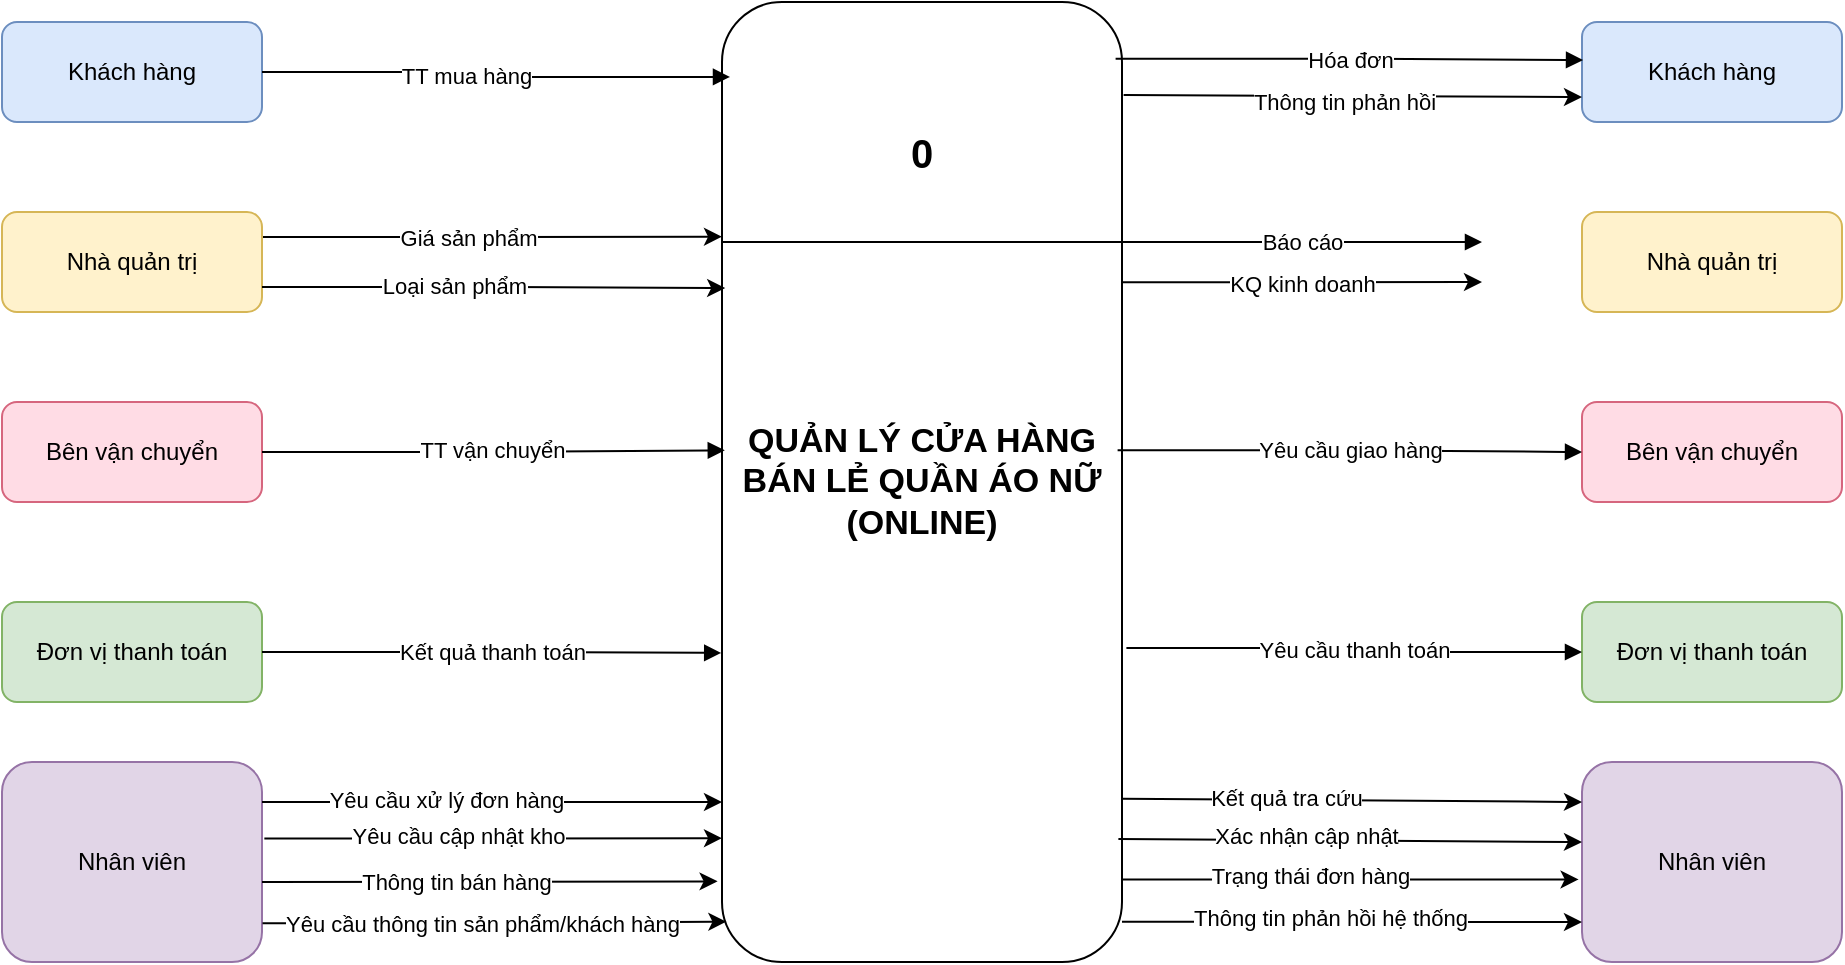 <mxfile version="26.1.1" pages="3">
  <diagram id="DFD_Muc0_Style" name="DFD mức ngữ cảnh">
    <mxGraphModel dx="1500" dy="950" grid="1" gridSize="10" guides="1" tooltips="1" connect="1" arrows="1" fold="1" page="1" pageScale="1" pageWidth="1275" pageHeight="1650" background="#FFFFFF" math="0" shadow="0">
      <root>
        <mxCell id="0" />
        <mxCell id="1" parent="0" />
        <mxCell id="Process0" value="&lt;font style=&quot;font-size: 17px;&quot;&gt;QUẢN LÝ CỬA HÀNG BÁN LẺ QUẦN ÁO NỮ (ONLINE)&lt;/font&gt;" style="shape=rectangle;rounded=1;whiteSpace=wrap;html=1;align=center;verticalAlign=middle;fontSize=14;fontStyle=1;strokeColor=#000000;fillColor=#ffffff;" parent="1" vertex="1">
          <mxGeometry x="420" y="80" width="200" height="480" as="geometry" />
        </mxCell>
        <mxCell id="E1L" value="Khách hàng" style="shape=rectangle;rounded=1;whiteSpace=wrap;html=1;fillColor=#dae8fc;strokeColor=#6c8ebf;fontSize=12;align=center;" parent="1" vertex="1">
          <mxGeometry x="60" y="90" width="130" height="50" as="geometry" />
        </mxCell>
        <mxCell id="Flow1" value="TT mua hàng" style="edgeStyle=elbowEdgeStyle;rounded=1;orthogonalLoop=1;jettySize=auto;html=1;strokeWidth=1;endArrow=block;fontSize=11;entryX=0.02;entryY=0.078;entryDx=0;entryDy=0;entryPerimeter=0;" parent="1" source="E1L" target="Process0" edge="1">
          <mxGeometry x="-0.142" y="-2" relative="1" as="geometry">
            <mxPoint as="offset" />
          </mxGeometry>
        </mxCell>
        <mxCell id="SybfVE6GTZZQ5jV9RY9G-7" style="edgeStyle=orthogonalEdgeStyle;rounded=0;orthogonalLoop=1;jettySize=auto;html=1;exitX=1;exitY=0.25;exitDx=0;exitDy=0;" edge="1" parent="1" source="E2L">
          <mxGeometry relative="1" as="geometry">
            <mxPoint x="420" y="197.333" as="targetPoint" />
          </mxGeometry>
        </mxCell>
        <mxCell id="SybfVE6GTZZQ5jV9RY9G-8" value="Giá sản phẩm" style="edgeLabel;html=1;align=center;verticalAlign=middle;resizable=0;points=[];" vertex="1" connectable="0" parent="SybfVE6GTZZQ5jV9RY9G-7">
          <mxGeometry x="-0.11" relative="1" as="geometry">
            <mxPoint as="offset" />
          </mxGeometry>
        </mxCell>
        <mxCell id="E2L" value="Nhà quản trị" style="shape=rectangle;rounded=1;whiteSpace=wrap;html=1;fillColor=#fff2cc;strokeColor=#d6b656;fontSize=12;align=center;" parent="1" vertex="1">
          <mxGeometry x="60" y="185" width="130" height="50" as="geometry" />
        </mxCell>
        <mxCell id="E3L" value="Bên vận chuyển" style="shape=rectangle;rounded=1;whiteSpace=wrap;html=1;fillColor=#ffdce5;strokeColor=#d6667e;fontSize=12;align=center;" parent="1" vertex="1">
          <mxGeometry x="60" y="280" width="130" height="50" as="geometry" />
        </mxCell>
        <mxCell id="Flow3" value="TT vận chuyển" style="edgeStyle=elbowEdgeStyle;rounded=1;orthogonalLoop=1;jettySize=auto;html=1;strokeWidth=1;endArrow=block;fontSize=11;entryX=0.007;entryY=0.467;entryDx=0;entryDy=0;entryPerimeter=0;" parent="1" source="E3L" target="Process0" edge="1">
          <mxGeometry x="0.006" y="-1" relative="1" as="geometry">
            <mxPoint x="420" y="310" as="targetPoint" />
            <Array as="points" />
            <mxPoint x="-1" y="-1" as="offset" />
          </mxGeometry>
        </mxCell>
        <mxCell id="E4L" value="Đơn vị thanh toán" style="shape=rectangle;rounded=1;whiteSpace=wrap;html=1;fillColor=#d5e8d4;strokeColor=#82b366;fontSize=12;align=center;" parent="1" vertex="1">
          <mxGeometry x="60" y="380" width="130" height="50" as="geometry" />
        </mxCell>
        <mxCell id="Flow4" value="Kết quả thanh toán" style="edgeStyle=elbowEdgeStyle;rounded=1;orthogonalLoop=1;jettySize=auto;html=1;strokeWidth=1;endArrow=block;fontSize=11;entryX=-0.002;entryY=0.678;entryDx=0;entryDy=0;entryPerimeter=0;" parent="1" source="E4L" target="Process0" edge="1">
          <mxGeometry relative="1" as="geometry">
            <mxPoint x="420" y="445" as="targetPoint" />
          </mxGeometry>
        </mxCell>
        <mxCell id="E1R" value="Khách hàng" style="shape=rectangle;rounded=1;whiteSpace=wrap;html=1;fillColor=#dae8fc;strokeColor=#6c8ebf;fontSize=12;align=center;" parent="1" vertex="1">
          <mxGeometry x="850" y="90" width="130" height="50" as="geometry" />
        </mxCell>
        <mxCell id="Flow5" value="Hóa đơn" style="edgeStyle=elbowEdgeStyle;rounded=1;orthogonalLoop=1;jettySize=auto;html=1;strokeWidth=1;endArrow=block;fontSize=11;exitX=0.984;exitY=0.059;exitDx=0;exitDy=0;exitPerimeter=0;entryX=0.004;entryY=0.38;entryDx=0;entryDy=0;entryPerimeter=0;" parent="1" source="Process0" target="E1R" edge="1">
          <mxGeometry relative="1" as="geometry" />
        </mxCell>
        <mxCell id="E2R" value="Nhà quản trị" style="shape=rectangle;rounded=1;whiteSpace=wrap;html=1;fillColor=#fff2cc;strokeColor=#d6b656;fontSize=12;align=center;" parent="1" vertex="1">
          <mxGeometry x="850" y="185" width="130" height="50" as="geometry" />
        </mxCell>
        <mxCell id="Flow6" value="Báo cáo" style="edgeStyle=elbowEdgeStyle;rounded=1;orthogonalLoop=1;jettySize=auto;html=1;strokeWidth=1;endArrow=block;fontSize=11;" parent="1" edge="1">
          <mxGeometry relative="1" as="geometry">
            <mxPoint x="619" y="200" as="sourcePoint" />
            <mxPoint x="800" y="200" as="targetPoint" />
          </mxGeometry>
        </mxCell>
        <mxCell id="E3R" value="Bên vận chuyển" style="shape=rectangle;rounded=1;whiteSpace=wrap;html=1;fillColor=#ffdce5;strokeColor=#d6667e;fontSize=12;align=center;" parent="1" vertex="1">
          <mxGeometry x="850" y="280" width="130" height="50" as="geometry" />
        </mxCell>
        <mxCell id="Flow7" value="Yêu cầu giao hàng" style="edgeStyle=elbowEdgeStyle;rounded=1;orthogonalLoop=1;jettySize=auto;html=1;strokeWidth=1;endArrow=block;fontSize=11;exitX=0.989;exitY=0.467;exitDx=0;exitDy=0;exitPerimeter=0;" parent="1" source="Process0" target="E3R" edge="1">
          <mxGeometry relative="1" as="geometry">
            <mxPoint x="630" y="305" as="sourcePoint" />
          </mxGeometry>
        </mxCell>
        <mxCell id="E4R" value="Đơn vị thanh toán" style="shape=rectangle;rounded=1;whiteSpace=wrap;html=1;fillColor=#d5e8d4;strokeColor=#82b366;fontSize=12;align=center;" parent="1" vertex="1">
          <mxGeometry x="850" y="380" width="130" height="50" as="geometry" />
        </mxCell>
        <mxCell id="Flow8" value="Yêu cầu thanh toán" style="edgeStyle=elbowEdgeStyle;rounded=1;orthogonalLoop=1;jettySize=auto;html=1;strokeWidth=1;endArrow=block;fontSize=11;exitX=1.011;exitY=0.673;exitDx=0;exitDy=0;exitPerimeter=0;" parent="1" source="Process0" target="E4R" edge="1">
          <mxGeometry relative="1" as="geometry">
            <mxPoint x="630" y="405" as="sourcePoint" />
          </mxGeometry>
        </mxCell>
        <mxCell id="sacwl1poV_7BPJyIdJVe-3" value="" style="endArrow=none;html=1;rounded=0;entryX=0;entryY=0.25;entryDx=0;entryDy=0;exitX=1;exitY=0.25;exitDx=0;exitDy=0;" edge="1" parent="1" source="Process0" target="Process0">
          <mxGeometry width="50" height="50" relative="1" as="geometry">
            <mxPoint x="550" y="370" as="sourcePoint" />
            <mxPoint x="600" y="320" as="targetPoint" />
          </mxGeometry>
        </mxCell>
        <mxCell id="sacwl1poV_7BPJyIdJVe-4" value="&lt;b&gt;&lt;font style=&quot;font-size: 20px;&quot;&gt;0&lt;/font&gt;&lt;/b&gt;" style="text;html=1;align=center;verticalAlign=middle;whiteSpace=wrap;rounded=0;" vertex="1" parent="1">
          <mxGeometry x="490" y="140" width="60" height="30" as="geometry" />
        </mxCell>
        <mxCell id="sacwl1poV_7BPJyIdJVe-7" value="Nhân viên" style="shape=rectangle;rounded=1;whiteSpace=wrap;html=1;fillColor=#e1d5e7;strokeColor=#9673a6;fontSize=12;align=center;" vertex="1" parent="1">
          <mxGeometry x="60" y="460" width="130" height="100" as="geometry" />
        </mxCell>
        <mxCell id="sacwl1poV_7BPJyIdJVe-8" value="Nhân viên" style="shape=rectangle;rounded=1;whiteSpace=wrap;html=1;fillColor=#e1d5e7;strokeColor=#9673a6;fontSize=12;align=center;" vertex="1" parent="1">
          <mxGeometry x="850" y="460" width="130" height="100" as="geometry" />
        </mxCell>
        <mxCell id="sacwl1poV_7BPJyIdJVe-9" style="edgeStyle=orthogonalEdgeStyle;rounded=0;orthogonalLoop=1;jettySize=auto;html=1;exitX=0.5;exitY=1;exitDx=0;exitDy=0;" edge="1" parent="1" source="E2L" target="E2L">
          <mxGeometry relative="1" as="geometry" />
        </mxCell>
        <mxCell id="sacwl1poV_7BPJyIdJVe-11" style="edgeStyle=orthogonalEdgeStyle;rounded=0;orthogonalLoop=1;jettySize=auto;html=1;entryX=-0.011;entryY=0.916;entryDx=0;entryDy=0;entryPerimeter=0;" edge="1" parent="1" target="Process0">
          <mxGeometry relative="1" as="geometry">
            <mxPoint x="190" y="520" as="sourcePoint" />
            <Array as="points">
              <mxPoint x="190" y="520" />
            </Array>
          </mxGeometry>
        </mxCell>
        <mxCell id="sacwl1poV_7BPJyIdJVe-12" value="Thông tin bán hàng" style="edgeLabel;html=1;align=center;verticalAlign=middle;resizable=0;points=[];" vertex="1" connectable="0" parent="sacwl1poV_7BPJyIdJVe-11">
          <mxGeometry x="-0.237" y="-1" relative="1" as="geometry">
            <mxPoint x="10" y="-1" as="offset" />
          </mxGeometry>
        </mxCell>
        <mxCell id="sacwl1poV_7BPJyIdJVe-16" value="" style="edgeStyle=none;orthogonalLoop=1;jettySize=auto;html=1;rounded=0;exitX=0.991;exitY=0.872;exitDx=0;exitDy=0;exitPerimeter=0;" edge="1" parent="1" source="Process0">
          <mxGeometry width="100" relative="1" as="geometry">
            <mxPoint x="623" y="510" as="sourcePoint" />
            <mxPoint x="850" y="500" as="targetPoint" />
            <Array as="points" />
          </mxGeometry>
        </mxCell>
        <mxCell id="sacwl1poV_7BPJyIdJVe-17" value="Xác nhận cập nhật" style="edgeLabel;html=1;align=center;verticalAlign=middle;resizable=0;points=[];" vertex="1" connectable="0" parent="sacwl1poV_7BPJyIdJVe-16">
          <mxGeometry x="-0.194" y="2" relative="1" as="geometry">
            <mxPoint as="offset" />
          </mxGeometry>
        </mxCell>
        <mxCell id="SybfVE6GTZZQ5jV9RY9G-1" style="edgeStyle=orthogonalEdgeStyle;rounded=0;orthogonalLoop=1;jettySize=auto;html=1;exitX=1;exitY=0.75;exitDx=0;exitDy=0;entryX=0.008;entryY=0.298;entryDx=0;entryDy=0;entryPerimeter=0;" edge="1" parent="1" source="E2L" target="Process0">
          <mxGeometry relative="1" as="geometry" />
        </mxCell>
        <mxCell id="SybfVE6GTZZQ5jV9RY9G-4" value="Loại sản phẩm" style="edgeLabel;html=1;align=center;verticalAlign=middle;resizable=0;points=[];" vertex="1" connectable="0" parent="SybfVE6GTZZQ5jV9RY9G-1">
          <mxGeometry x="-0.402" y="1" relative="1" as="geometry">
            <mxPoint x="26" as="offset" />
          </mxGeometry>
        </mxCell>
        <mxCell id="SybfVE6GTZZQ5jV9RY9G-9" value="" style="endArrow=classic;html=1;rounded=0;exitX=1.004;exitY=0.097;exitDx=0;exitDy=0;exitPerimeter=0;entryX=0;entryY=0.75;entryDx=0;entryDy=0;" edge="1" parent="1" source="Process0" target="E1R">
          <mxGeometry width="50" height="50" relative="1" as="geometry">
            <mxPoint x="670" y="200" as="sourcePoint" />
            <mxPoint x="720" y="150" as="targetPoint" />
          </mxGeometry>
        </mxCell>
        <mxCell id="SybfVE6GTZZQ5jV9RY9G-10" value="Thông tin phản hồi" style="edgeLabel;html=1;align=center;verticalAlign=middle;resizable=0;points=[];" vertex="1" connectable="0" parent="SybfVE6GTZZQ5jV9RY9G-9">
          <mxGeometry x="-0.193" y="-3" relative="1" as="geometry">
            <mxPoint x="17" as="offset" />
          </mxGeometry>
        </mxCell>
        <mxCell id="SybfVE6GTZZQ5jV9RY9G-11" value="" style="endArrow=classic;html=1;rounded=0;exitX=1.001;exitY=0.292;exitDx=0;exitDy=0;exitPerimeter=0;" edge="1" parent="1" source="Process0">
          <mxGeometry width="50" height="50" relative="1" as="geometry">
            <mxPoint x="710" y="270" as="sourcePoint" />
            <mxPoint x="800" y="220" as="targetPoint" />
          </mxGeometry>
        </mxCell>
        <mxCell id="SybfVE6GTZZQ5jV9RY9G-12" value="KQ kinh doanh" style="edgeLabel;html=1;align=center;verticalAlign=middle;resizable=0;points=[];" vertex="1" connectable="0" parent="SybfVE6GTZZQ5jV9RY9G-11">
          <mxGeometry x="-0.197" y="-1" relative="1" as="geometry">
            <mxPoint x="18" as="offset" />
          </mxGeometry>
        </mxCell>
        <mxCell id="SybfVE6GTZZQ5jV9RY9G-13" style="edgeStyle=orthogonalEdgeStyle;rounded=0;orthogonalLoop=1;jettySize=auto;html=1;entryX=0.011;entryY=0.958;entryDx=0;entryDy=0;entryPerimeter=0;exitX=1.002;exitY=0.806;exitDx=0;exitDy=0;exitPerimeter=0;" edge="1" parent="1" source="sacwl1poV_7BPJyIdJVe-7" target="Process0">
          <mxGeometry relative="1" as="geometry">
            <mxPoint x="190" y="536" as="sourcePoint" />
          </mxGeometry>
        </mxCell>
        <mxCell id="SybfVE6GTZZQ5jV9RY9G-15" value="Yêu cầu thông tin sản phẩm/khách hàng" style="edgeLabel;html=1;align=center;verticalAlign=middle;resizable=0;points=[];" vertex="1" connectable="0" parent="SybfVE6GTZZQ5jV9RY9G-13">
          <mxGeometry x="-0.216" relative="1" as="geometry">
            <mxPoint x="18" as="offset" />
          </mxGeometry>
        </mxCell>
        <mxCell id="SybfVE6GTZZQ5jV9RY9G-14" style="edgeStyle=orthogonalEdgeStyle;rounded=0;orthogonalLoop=1;jettySize=auto;html=1;exitX=1.009;exitY=0.382;exitDx=0;exitDy=0;entryX=0;entryY=0.871;entryDx=0;entryDy=0;entryPerimeter=0;exitPerimeter=0;" edge="1" parent="1" source="sacwl1poV_7BPJyIdJVe-7" target="Process0">
          <mxGeometry relative="1" as="geometry">
            <mxPoint x="410" y="485" as="targetPoint" />
          </mxGeometry>
        </mxCell>
        <mxCell id="SybfVE6GTZZQ5jV9RY9G-16" value="Yêu cầu cập nhật kho" style="edgeLabel;html=1;align=center;verticalAlign=middle;resizable=0;points=[];" vertex="1" connectable="0" parent="SybfVE6GTZZQ5jV9RY9G-14">
          <mxGeometry x="-0.471" y="2" relative="1" as="geometry">
            <mxPoint x="36" y="1" as="offset" />
          </mxGeometry>
        </mxCell>
        <mxCell id="SybfVE6GTZZQ5jV9RY9G-17" style="edgeStyle=orthogonalEdgeStyle;rounded=0;orthogonalLoop=1;jettySize=auto;html=1;" edge="1" parent="1">
          <mxGeometry relative="1" as="geometry">
            <mxPoint x="190" y="480" as="sourcePoint" />
            <mxPoint x="420" y="480" as="targetPoint" />
            <Array as="points">
              <mxPoint x="190" y="480" />
              <mxPoint x="417" y="480" />
            </Array>
          </mxGeometry>
        </mxCell>
        <mxCell id="SybfVE6GTZZQ5jV9RY9G-18" value="Yêu cầu xử lý đơn hàng" style="edgeLabel;html=1;align=center;verticalAlign=middle;resizable=0;points=[];" vertex="1" connectable="0" parent="SybfVE6GTZZQ5jV9RY9G-17">
          <mxGeometry x="-0.198" y="1" relative="1" as="geometry">
            <mxPoint as="offset" />
          </mxGeometry>
        </mxCell>
        <mxCell id="SybfVE6GTZZQ5jV9RY9G-19" value="" style="endArrow=classic;html=1;rounded=0;exitX=0.999;exitY=0.914;exitDx=0;exitDy=0;exitPerimeter=0;entryX=-0.013;entryY=0.587;entryDx=0;entryDy=0;entryPerimeter=0;" edge="1" parent="1" source="Process0" target="sacwl1poV_7BPJyIdJVe-8">
          <mxGeometry width="50" height="50" relative="1" as="geometry">
            <mxPoint x="560" y="450" as="sourcePoint" />
            <mxPoint x="610" y="400" as="targetPoint" />
          </mxGeometry>
        </mxCell>
        <mxCell id="SybfVE6GTZZQ5jV9RY9G-23" value="Trạng thái đơn hàng" style="edgeLabel;html=1;align=center;verticalAlign=middle;resizable=0;points=[];" vertex="1" connectable="0" parent="SybfVE6GTZZQ5jV9RY9G-19">
          <mxGeometry x="-0.486" y="2" relative="1" as="geometry">
            <mxPoint x="35" as="offset" />
          </mxGeometry>
        </mxCell>
        <mxCell id="SybfVE6GTZZQ5jV9RY9G-20" value="" style="endArrow=classic;html=1;rounded=0;exitX=0.999;exitY=0.83;exitDx=0;exitDy=0;exitPerimeter=0;entryX=0;entryY=0.2;entryDx=0;entryDy=0;entryPerimeter=0;" edge="1" parent="1" source="Process0" target="sacwl1poV_7BPJyIdJVe-8">
          <mxGeometry width="50" height="50" relative="1" as="geometry">
            <mxPoint x="560" y="450" as="sourcePoint" />
            <mxPoint x="800" y="480" as="targetPoint" />
          </mxGeometry>
        </mxCell>
        <mxCell id="SybfVE6GTZZQ5jV9RY9G-22" value="Kết quả tra cứu" style="edgeLabel;html=1;align=center;verticalAlign=middle;resizable=0;points=[];" vertex="1" connectable="0" parent="SybfVE6GTZZQ5jV9RY9G-20">
          <mxGeometry x="-0.29" y="1" relative="1" as="geometry">
            <mxPoint as="offset" />
          </mxGeometry>
        </mxCell>
        <mxCell id="SybfVE6GTZZQ5jV9RY9G-21" value="" style="endArrow=classic;html=1;rounded=0;exitX=1;exitY=0.958;exitDx=0;exitDy=0;exitPerimeter=0;entryX=0;entryY=0.8;entryDx=0;entryDy=0;entryPerimeter=0;" edge="1" parent="1" source="Process0" target="sacwl1poV_7BPJyIdJVe-8">
          <mxGeometry width="50" height="50" relative="1" as="geometry">
            <mxPoint x="560" y="450" as="sourcePoint" />
            <mxPoint x="800" y="540" as="targetPoint" />
            <Array as="points">
              <mxPoint x="790" y="540" />
            </Array>
          </mxGeometry>
        </mxCell>
        <mxCell id="SybfVE6GTZZQ5jV9RY9G-24" value="Thông tin phản hồi hệ thống" style="edgeLabel;html=1;align=center;verticalAlign=middle;resizable=0;points=[];" vertex="1" connectable="0" parent="SybfVE6GTZZQ5jV9RY9G-21">
          <mxGeometry x="-0.448" y="2" relative="1" as="geometry">
            <mxPoint x="40" as="offset" />
          </mxGeometry>
        </mxCell>
      </root>
    </mxGraphModel>
  </diagram>
  <diagram id="D32Jm25vuSGFytsmx8Fo" name="DFD mức 0">
    <mxGraphModel dx="750" dy="475" grid="1" gridSize="10" guides="1" tooltips="1" connect="1" arrows="1" fold="1" page="1" pageScale="1" pageWidth="1169" pageHeight="827" math="0" shadow="0">
      <root>
        <mxCell id="0" />
        <mxCell id="1" parent="0" />
      </root>
    </mxGraphModel>
  </diagram>
  <diagram id="uQsPKbEG9vN_SstrnjGO" name="DFD mức 1">
    <mxGraphModel dx="750" dy="475" grid="1" gridSize="10" guides="1" tooltips="1" connect="1" arrows="1" fold="1" page="1" pageScale="1" pageWidth="1169" pageHeight="827" math="0" shadow="0">
      <root>
        <mxCell id="0" />
        <mxCell id="1" parent="0" />
      </root>
    </mxGraphModel>
  </diagram>
</mxfile>
